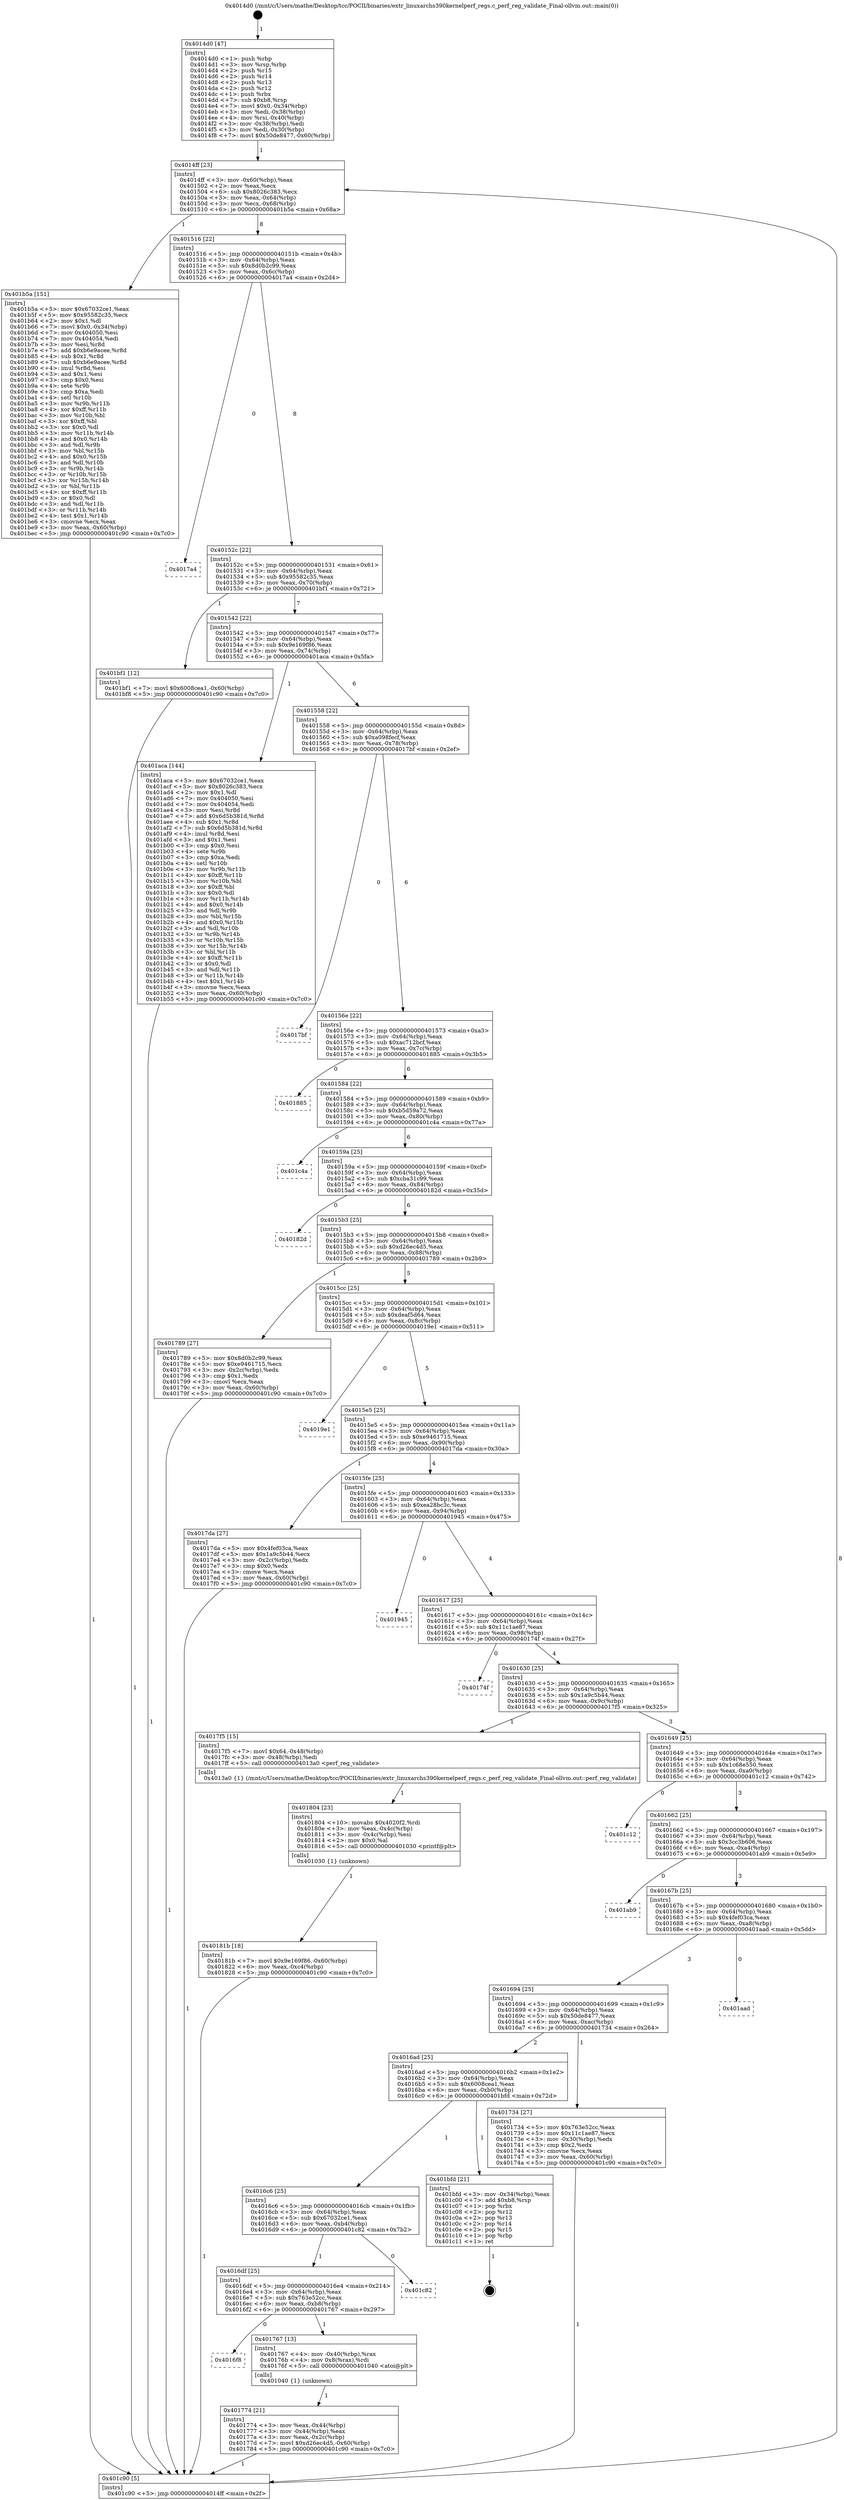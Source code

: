 digraph "0x4014d0" {
  label = "0x4014d0 (/mnt/c/Users/mathe/Desktop/tcc/POCII/binaries/extr_linuxarchs390kernelperf_regs.c_perf_reg_validate_Final-ollvm.out::main(0))"
  labelloc = "t"
  node[shape=record]

  Entry [label="",width=0.3,height=0.3,shape=circle,fillcolor=black,style=filled]
  "0x4014ff" [label="{
     0x4014ff [23]\l
     | [instrs]\l
     &nbsp;&nbsp;0x4014ff \<+3\>: mov -0x60(%rbp),%eax\l
     &nbsp;&nbsp;0x401502 \<+2\>: mov %eax,%ecx\l
     &nbsp;&nbsp;0x401504 \<+6\>: sub $0x8026c383,%ecx\l
     &nbsp;&nbsp;0x40150a \<+3\>: mov %eax,-0x64(%rbp)\l
     &nbsp;&nbsp;0x40150d \<+3\>: mov %ecx,-0x68(%rbp)\l
     &nbsp;&nbsp;0x401510 \<+6\>: je 0000000000401b5a \<main+0x68a\>\l
  }"]
  "0x401b5a" [label="{
     0x401b5a [151]\l
     | [instrs]\l
     &nbsp;&nbsp;0x401b5a \<+5\>: mov $0x67032ce1,%eax\l
     &nbsp;&nbsp;0x401b5f \<+5\>: mov $0x95582c35,%ecx\l
     &nbsp;&nbsp;0x401b64 \<+2\>: mov $0x1,%dl\l
     &nbsp;&nbsp;0x401b66 \<+7\>: movl $0x0,-0x34(%rbp)\l
     &nbsp;&nbsp;0x401b6d \<+7\>: mov 0x404050,%esi\l
     &nbsp;&nbsp;0x401b74 \<+7\>: mov 0x404054,%edi\l
     &nbsp;&nbsp;0x401b7b \<+3\>: mov %esi,%r8d\l
     &nbsp;&nbsp;0x401b7e \<+7\>: add $0xb6e9acee,%r8d\l
     &nbsp;&nbsp;0x401b85 \<+4\>: sub $0x1,%r8d\l
     &nbsp;&nbsp;0x401b89 \<+7\>: sub $0xb6e9acee,%r8d\l
     &nbsp;&nbsp;0x401b90 \<+4\>: imul %r8d,%esi\l
     &nbsp;&nbsp;0x401b94 \<+3\>: and $0x1,%esi\l
     &nbsp;&nbsp;0x401b97 \<+3\>: cmp $0x0,%esi\l
     &nbsp;&nbsp;0x401b9a \<+4\>: sete %r9b\l
     &nbsp;&nbsp;0x401b9e \<+3\>: cmp $0xa,%edi\l
     &nbsp;&nbsp;0x401ba1 \<+4\>: setl %r10b\l
     &nbsp;&nbsp;0x401ba5 \<+3\>: mov %r9b,%r11b\l
     &nbsp;&nbsp;0x401ba8 \<+4\>: xor $0xff,%r11b\l
     &nbsp;&nbsp;0x401bac \<+3\>: mov %r10b,%bl\l
     &nbsp;&nbsp;0x401baf \<+3\>: xor $0xff,%bl\l
     &nbsp;&nbsp;0x401bb2 \<+3\>: xor $0x0,%dl\l
     &nbsp;&nbsp;0x401bb5 \<+3\>: mov %r11b,%r14b\l
     &nbsp;&nbsp;0x401bb8 \<+4\>: and $0x0,%r14b\l
     &nbsp;&nbsp;0x401bbc \<+3\>: and %dl,%r9b\l
     &nbsp;&nbsp;0x401bbf \<+3\>: mov %bl,%r15b\l
     &nbsp;&nbsp;0x401bc2 \<+4\>: and $0x0,%r15b\l
     &nbsp;&nbsp;0x401bc6 \<+3\>: and %dl,%r10b\l
     &nbsp;&nbsp;0x401bc9 \<+3\>: or %r9b,%r14b\l
     &nbsp;&nbsp;0x401bcc \<+3\>: or %r10b,%r15b\l
     &nbsp;&nbsp;0x401bcf \<+3\>: xor %r15b,%r14b\l
     &nbsp;&nbsp;0x401bd2 \<+3\>: or %bl,%r11b\l
     &nbsp;&nbsp;0x401bd5 \<+4\>: xor $0xff,%r11b\l
     &nbsp;&nbsp;0x401bd9 \<+3\>: or $0x0,%dl\l
     &nbsp;&nbsp;0x401bdc \<+3\>: and %dl,%r11b\l
     &nbsp;&nbsp;0x401bdf \<+3\>: or %r11b,%r14b\l
     &nbsp;&nbsp;0x401be2 \<+4\>: test $0x1,%r14b\l
     &nbsp;&nbsp;0x401be6 \<+3\>: cmovne %ecx,%eax\l
     &nbsp;&nbsp;0x401be9 \<+3\>: mov %eax,-0x60(%rbp)\l
     &nbsp;&nbsp;0x401bec \<+5\>: jmp 0000000000401c90 \<main+0x7c0\>\l
  }"]
  "0x401516" [label="{
     0x401516 [22]\l
     | [instrs]\l
     &nbsp;&nbsp;0x401516 \<+5\>: jmp 000000000040151b \<main+0x4b\>\l
     &nbsp;&nbsp;0x40151b \<+3\>: mov -0x64(%rbp),%eax\l
     &nbsp;&nbsp;0x40151e \<+5\>: sub $0x8d0b2c99,%eax\l
     &nbsp;&nbsp;0x401523 \<+3\>: mov %eax,-0x6c(%rbp)\l
     &nbsp;&nbsp;0x401526 \<+6\>: je 00000000004017a4 \<main+0x2d4\>\l
  }"]
  Exit [label="",width=0.3,height=0.3,shape=circle,fillcolor=black,style=filled,peripheries=2]
  "0x4017a4" [label="{
     0x4017a4\l
  }", style=dashed]
  "0x40152c" [label="{
     0x40152c [22]\l
     | [instrs]\l
     &nbsp;&nbsp;0x40152c \<+5\>: jmp 0000000000401531 \<main+0x61\>\l
     &nbsp;&nbsp;0x401531 \<+3\>: mov -0x64(%rbp),%eax\l
     &nbsp;&nbsp;0x401534 \<+5\>: sub $0x95582c35,%eax\l
     &nbsp;&nbsp;0x401539 \<+3\>: mov %eax,-0x70(%rbp)\l
     &nbsp;&nbsp;0x40153c \<+6\>: je 0000000000401bf1 \<main+0x721\>\l
  }"]
  "0x40181b" [label="{
     0x40181b [18]\l
     | [instrs]\l
     &nbsp;&nbsp;0x40181b \<+7\>: movl $0x9e169f86,-0x60(%rbp)\l
     &nbsp;&nbsp;0x401822 \<+6\>: mov %eax,-0xc4(%rbp)\l
     &nbsp;&nbsp;0x401828 \<+5\>: jmp 0000000000401c90 \<main+0x7c0\>\l
  }"]
  "0x401bf1" [label="{
     0x401bf1 [12]\l
     | [instrs]\l
     &nbsp;&nbsp;0x401bf1 \<+7\>: movl $0x6008cea1,-0x60(%rbp)\l
     &nbsp;&nbsp;0x401bf8 \<+5\>: jmp 0000000000401c90 \<main+0x7c0\>\l
  }"]
  "0x401542" [label="{
     0x401542 [22]\l
     | [instrs]\l
     &nbsp;&nbsp;0x401542 \<+5\>: jmp 0000000000401547 \<main+0x77\>\l
     &nbsp;&nbsp;0x401547 \<+3\>: mov -0x64(%rbp),%eax\l
     &nbsp;&nbsp;0x40154a \<+5\>: sub $0x9e169f86,%eax\l
     &nbsp;&nbsp;0x40154f \<+3\>: mov %eax,-0x74(%rbp)\l
     &nbsp;&nbsp;0x401552 \<+6\>: je 0000000000401aca \<main+0x5fa\>\l
  }"]
  "0x401804" [label="{
     0x401804 [23]\l
     | [instrs]\l
     &nbsp;&nbsp;0x401804 \<+10\>: movabs $0x4020f2,%rdi\l
     &nbsp;&nbsp;0x40180e \<+3\>: mov %eax,-0x4c(%rbp)\l
     &nbsp;&nbsp;0x401811 \<+3\>: mov -0x4c(%rbp),%esi\l
     &nbsp;&nbsp;0x401814 \<+2\>: mov $0x0,%al\l
     &nbsp;&nbsp;0x401816 \<+5\>: call 0000000000401030 \<printf@plt\>\l
     | [calls]\l
     &nbsp;&nbsp;0x401030 \{1\} (unknown)\l
  }"]
  "0x401aca" [label="{
     0x401aca [144]\l
     | [instrs]\l
     &nbsp;&nbsp;0x401aca \<+5\>: mov $0x67032ce1,%eax\l
     &nbsp;&nbsp;0x401acf \<+5\>: mov $0x8026c383,%ecx\l
     &nbsp;&nbsp;0x401ad4 \<+2\>: mov $0x1,%dl\l
     &nbsp;&nbsp;0x401ad6 \<+7\>: mov 0x404050,%esi\l
     &nbsp;&nbsp;0x401add \<+7\>: mov 0x404054,%edi\l
     &nbsp;&nbsp;0x401ae4 \<+3\>: mov %esi,%r8d\l
     &nbsp;&nbsp;0x401ae7 \<+7\>: add $0x6d5b381d,%r8d\l
     &nbsp;&nbsp;0x401aee \<+4\>: sub $0x1,%r8d\l
     &nbsp;&nbsp;0x401af2 \<+7\>: sub $0x6d5b381d,%r8d\l
     &nbsp;&nbsp;0x401af9 \<+4\>: imul %r8d,%esi\l
     &nbsp;&nbsp;0x401afd \<+3\>: and $0x1,%esi\l
     &nbsp;&nbsp;0x401b00 \<+3\>: cmp $0x0,%esi\l
     &nbsp;&nbsp;0x401b03 \<+4\>: sete %r9b\l
     &nbsp;&nbsp;0x401b07 \<+3\>: cmp $0xa,%edi\l
     &nbsp;&nbsp;0x401b0a \<+4\>: setl %r10b\l
     &nbsp;&nbsp;0x401b0e \<+3\>: mov %r9b,%r11b\l
     &nbsp;&nbsp;0x401b11 \<+4\>: xor $0xff,%r11b\l
     &nbsp;&nbsp;0x401b15 \<+3\>: mov %r10b,%bl\l
     &nbsp;&nbsp;0x401b18 \<+3\>: xor $0xff,%bl\l
     &nbsp;&nbsp;0x401b1b \<+3\>: xor $0x0,%dl\l
     &nbsp;&nbsp;0x401b1e \<+3\>: mov %r11b,%r14b\l
     &nbsp;&nbsp;0x401b21 \<+4\>: and $0x0,%r14b\l
     &nbsp;&nbsp;0x401b25 \<+3\>: and %dl,%r9b\l
     &nbsp;&nbsp;0x401b28 \<+3\>: mov %bl,%r15b\l
     &nbsp;&nbsp;0x401b2b \<+4\>: and $0x0,%r15b\l
     &nbsp;&nbsp;0x401b2f \<+3\>: and %dl,%r10b\l
     &nbsp;&nbsp;0x401b32 \<+3\>: or %r9b,%r14b\l
     &nbsp;&nbsp;0x401b35 \<+3\>: or %r10b,%r15b\l
     &nbsp;&nbsp;0x401b38 \<+3\>: xor %r15b,%r14b\l
     &nbsp;&nbsp;0x401b3b \<+3\>: or %bl,%r11b\l
     &nbsp;&nbsp;0x401b3e \<+4\>: xor $0xff,%r11b\l
     &nbsp;&nbsp;0x401b42 \<+3\>: or $0x0,%dl\l
     &nbsp;&nbsp;0x401b45 \<+3\>: and %dl,%r11b\l
     &nbsp;&nbsp;0x401b48 \<+3\>: or %r11b,%r14b\l
     &nbsp;&nbsp;0x401b4b \<+4\>: test $0x1,%r14b\l
     &nbsp;&nbsp;0x401b4f \<+3\>: cmovne %ecx,%eax\l
     &nbsp;&nbsp;0x401b52 \<+3\>: mov %eax,-0x60(%rbp)\l
     &nbsp;&nbsp;0x401b55 \<+5\>: jmp 0000000000401c90 \<main+0x7c0\>\l
  }"]
  "0x401558" [label="{
     0x401558 [22]\l
     | [instrs]\l
     &nbsp;&nbsp;0x401558 \<+5\>: jmp 000000000040155d \<main+0x8d\>\l
     &nbsp;&nbsp;0x40155d \<+3\>: mov -0x64(%rbp),%eax\l
     &nbsp;&nbsp;0x401560 \<+5\>: sub $0xa098fecf,%eax\l
     &nbsp;&nbsp;0x401565 \<+3\>: mov %eax,-0x78(%rbp)\l
     &nbsp;&nbsp;0x401568 \<+6\>: je 00000000004017bf \<main+0x2ef\>\l
  }"]
  "0x401774" [label="{
     0x401774 [21]\l
     | [instrs]\l
     &nbsp;&nbsp;0x401774 \<+3\>: mov %eax,-0x44(%rbp)\l
     &nbsp;&nbsp;0x401777 \<+3\>: mov -0x44(%rbp),%eax\l
     &nbsp;&nbsp;0x40177a \<+3\>: mov %eax,-0x2c(%rbp)\l
     &nbsp;&nbsp;0x40177d \<+7\>: movl $0xd26ec4d5,-0x60(%rbp)\l
     &nbsp;&nbsp;0x401784 \<+5\>: jmp 0000000000401c90 \<main+0x7c0\>\l
  }"]
  "0x4017bf" [label="{
     0x4017bf\l
  }", style=dashed]
  "0x40156e" [label="{
     0x40156e [22]\l
     | [instrs]\l
     &nbsp;&nbsp;0x40156e \<+5\>: jmp 0000000000401573 \<main+0xa3\>\l
     &nbsp;&nbsp;0x401573 \<+3\>: mov -0x64(%rbp),%eax\l
     &nbsp;&nbsp;0x401576 \<+5\>: sub $0xac712bcf,%eax\l
     &nbsp;&nbsp;0x40157b \<+3\>: mov %eax,-0x7c(%rbp)\l
     &nbsp;&nbsp;0x40157e \<+6\>: je 0000000000401885 \<main+0x3b5\>\l
  }"]
  "0x4016f8" [label="{
     0x4016f8\l
  }", style=dashed]
  "0x401885" [label="{
     0x401885\l
  }", style=dashed]
  "0x401584" [label="{
     0x401584 [22]\l
     | [instrs]\l
     &nbsp;&nbsp;0x401584 \<+5\>: jmp 0000000000401589 \<main+0xb9\>\l
     &nbsp;&nbsp;0x401589 \<+3\>: mov -0x64(%rbp),%eax\l
     &nbsp;&nbsp;0x40158c \<+5\>: sub $0xb5d59a72,%eax\l
     &nbsp;&nbsp;0x401591 \<+3\>: mov %eax,-0x80(%rbp)\l
     &nbsp;&nbsp;0x401594 \<+6\>: je 0000000000401c4a \<main+0x77a\>\l
  }"]
  "0x401767" [label="{
     0x401767 [13]\l
     | [instrs]\l
     &nbsp;&nbsp;0x401767 \<+4\>: mov -0x40(%rbp),%rax\l
     &nbsp;&nbsp;0x40176b \<+4\>: mov 0x8(%rax),%rdi\l
     &nbsp;&nbsp;0x40176f \<+5\>: call 0000000000401040 \<atoi@plt\>\l
     | [calls]\l
     &nbsp;&nbsp;0x401040 \{1\} (unknown)\l
  }"]
  "0x401c4a" [label="{
     0x401c4a\l
  }", style=dashed]
  "0x40159a" [label="{
     0x40159a [25]\l
     | [instrs]\l
     &nbsp;&nbsp;0x40159a \<+5\>: jmp 000000000040159f \<main+0xcf\>\l
     &nbsp;&nbsp;0x40159f \<+3\>: mov -0x64(%rbp),%eax\l
     &nbsp;&nbsp;0x4015a2 \<+5\>: sub $0xcba31c99,%eax\l
     &nbsp;&nbsp;0x4015a7 \<+6\>: mov %eax,-0x84(%rbp)\l
     &nbsp;&nbsp;0x4015ad \<+6\>: je 000000000040182d \<main+0x35d\>\l
  }"]
  "0x4016df" [label="{
     0x4016df [25]\l
     | [instrs]\l
     &nbsp;&nbsp;0x4016df \<+5\>: jmp 00000000004016e4 \<main+0x214\>\l
     &nbsp;&nbsp;0x4016e4 \<+3\>: mov -0x64(%rbp),%eax\l
     &nbsp;&nbsp;0x4016e7 \<+5\>: sub $0x763e52cc,%eax\l
     &nbsp;&nbsp;0x4016ec \<+6\>: mov %eax,-0xb8(%rbp)\l
     &nbsp;&nbsp;0x4016f2 \<+6\>: je 0000000000401767 \<main+0x297\>\l
  }"]
  "0x40182d" [label="{
     0x40182d\l
  }", style=dashed]
  "0x4015b3" [label="{
     0x4015b3 [25]\l
     | [instrs]\l
     &nbsp;&nbsp;0x4015b3 \<+5\>: jmp 00000000004015b8 \<main+0xe8\>\l
     &nbsp;&nbsp;0x4015b8 \<+3\>: mov -0x64(%rbp),%eax\l
     &nbsp;&nbsp;0x4015bb \<+5\>: sub $0xd26ec4d5,%eax\l
     &nbsp;&nbsp;0x4015c0 \<+6\>: mov %eax,-0x88(%rbp)\l
     &nbsp;&nbsp;0x4015c6 \<+6\>: je 0000000000401789 \<main+0x2b9\>\l
  }"]
  "0x401c82" [label="{
     0x401c82\l
  }", style=dashed]
  "0x401789" [label="{
     0x401789 [27]\l
     | [instrs]\l
     &nbsp;&nbsp;0x401789 \<+5\>: mov $0x8d0b2c99,%eax\l
     &nbsp;&nbsp;0x40178e \<+5\>: mov $0xe9461715,%ecx\l
     &nbsp;&nbsp;0x401793 \<+3\>: mov -0x2c(%rbp),%edx\l
     &nbsp;&nbsp;0x401796 \<+3\>: cmp $0x1,%edx\l
     &nbsp;&nbsp;0x401799 \<+3\>: cmovl %ecx,%eax\l
     &nbsp;&nbsp;0x40179c \<+3\>: mov %eax,-0x60(%rbp)\l
     &nbsp;&nbsp;0x40179f \<+5\>: jmp 0000000000401c90 \<main+0x7c0\>\l
  }"]
  "0x4015cc" [label="{
     0x4015cc [25]\l
     | [instrs]\l
     &nbsp;&nbsp;0x4015cc \<+5\>: jmp 00000000004015d1 \<main+0x101\>\l
     &nbsp;&nbsp;0x4015d1 \<+3\>: mov -0x64(%rbp),%eax\l
     &nbsp;&nbsp;0x4015d4 \<+5\>: sub $0xdeaf5d64,%eax\l
     &nbsp;&nbsp;0x4015d9 \<+6\>: mov %eax,-0x8c(%rbp)\l
     &nbsp;&nbsp;0x4015df \<+6\>: je 00000000004019e1 \<main+0x511\>\l
  }"]
  "0x4016c6" [label="{
     0x4016c6 [25]\l
     | [instrs]\l
     &nbsp;&nbsp;0x4016c6 \<+5\>: jmp 00000000004016cb \<main+0x1fb\>\l
     &nbsp;&nbsp;0x4016cb \<+3\>: mov -0x64(%rbp),%eax\l
     &nbsp;&nbsp;0x4016ce \<+5\>: sub $0x67032ce1,%eax\l
     &nbsp;&nbsp;0x4016d3 \<+6\>: mov %eax,-0xb4(%rbp)\l
     &nbsp;&nbsp;0x4016d9 \<+6\>: je 0000000000401c82 \<main+0x7b2\>\l
  }"]
  "0x4019e1" [label="{
     0x4019e1\l
  }", style=dashed]
  "0x4015e5" [label="{
     0x4015e5 [25]\l
     | [instrs]\l
     &nbsp;&nbsp;0x4015e5 \<+5\>: jmp 00000000004015ea \<main+0x11a\>\l
     &nbsp;&nbsp;0x4015ea \<+3\>: mov -0x64(%rbp),%eax\l
     &nbsp;&nbsp;0x4015ed \<+5\>: sub $0xe9461715,%eax\l
     &nbsp;&nbsp;0x4015f2 \<+6\>: mov %eax,-0x90(%rbp)\l
     &nbsp;&nbsp;0x4015f8 \<+6\>: je 00000000004017da \<main+0x30a\>\l
  }"]
  "0x401bfd" [label="{
     0x401bfd [21]\l
     | [instrs]\l
     &nbsp;&nbsp;0x401bfd \<+3\>: mov -0x34(%rbp),%eax\l
     &nbsp;&nbsp;0x401c00 \<+7\>: add $0xb8,%rsp\l
     &nbsp;&nbsp;0x401c07 \<+1\>: pop %rbx\l
     &nbsp;&nbsp;0x401c08 \<+2\>: pop %r12\l
     &nbsp;&nbsp;0x401c0a \<+2\>: pop %r13\l
     &nbsp;&nbsp;0x401c0c \<+2\>: pop %r14\l
     &nbsp;&nbsp;0x401c0e \<+2\>: pop %r15\l
     &nbsp;&nbsp;0x401c10 \<+1\>: pop %rbp\l
     &nbsp;&nbsp;0x401c11 \<+1\>: ret\l
  }"]
  "0x4017da" [label="{
     0x4017da [27]\l
     | [instrs]\l
     &nbsp;&nbsp;0x4017da \<+5\>: mov $0x4fef03ca,%eax\l
     &nbsp;&nbsp;0x4017df \<+5\>: mov $0x1a9c5b44,%ecx\l
     &nbsp;&nbsp;0x4017e4 \<+3\>: mov -0x2c(%rbp),%edx\l
     &nbsp;&nbsp;0x4017e7 \<+3\>: cmp $0x0,%edx\l
     &nbsp;&nbsp;0x4017ea \<+3\>: cmove %ecx,%eax\l
     &nbsp;&nbsp;0x4017ed \<+3\>: mov %eax,-0x60(%rbp)\l
     &nbsp;&nbsp;0x4017f0 \<+5\>: jmp 0000000000401c90 \<main+0x7c0\>\l
  }"]
  "0x4015fe" [label="{
     0x4015fe [25]\l
     | [instrs]\l
     &nbsp;&nbsp;0x4015fe \<+5\>: jmp 0000000000401603 \<main+0x133\>\l
     &nbsp;&nbsp;0x401603 \<+3\>: mov -0x64(%rbp),%eax\l
     &nbsp;&nbsp;0x401606 \<+5\>: sub $0xea28bc3c,%eax\l
     &nbsp;&nbsp;0x40160b \<+6\>: mov %eax,-0x94(%rbp)\l
     &nbsp;&nbsp;0x401611 \<+6\>: je 0000000000401945 \<main+0x475\>\l
  }"]
  "0x4014d0" [label="{
     0x4014d0 [47]\l
     | [instrs]\l
     &nbsp;&nbsp;0x4014d0 \<+1\>: push %rbp\l
     &nbsp;&nbsp;0x4014d1 \<+3\>: mov %rsp,%rbp\l
     &nbsp;&nbsp;0x4014d4 \<+2\>: push %r15\l
     &nbsp;&nbsp;0x4014d6 \<+2\>: push %r14\l
     &nbsp;&nbsp;0x4014d8 \<+2\>: push %r13\l
     &nbsp;&nbsp;0x4014da \<+2\>: push %r12\l
     &nbsp;&nbsp;0x4014dc \<+1\>: push %rbx\l
     &nbsp;&nbsp;0x4014dd \<+7\>: sub $0xb8,%rsp\l
     &nbsp;&nbsp;0x4014e4 \<+7\>: movl $0x0,-0x34(%rbp)\l
     &nbsp;&nbsp;0x4014eb \<+3\>: mov %edi,-0x38(%rbp)\l
     &nbsp;&nbsp;0x4014ee \<+4\>: mov %rsi,-0x40(%rbp)\l
     &nbsp;&nbsp;0x4014f2 \<+3\>: mov -0x38(%rbp),%edi\l
     &nbsp;&nbsp;0x4014f5 \<+3\>: mov %edi,-0x30(%rbp)\l
     &nbsp;&nbsp;0x4014f8 \<+7\>: movl $0x50de8477,-0x60(%rbp)\l
  }"]
  "0x401945" [label="{
     0x401945\l
  }", style=dashed]
  "0x401617" [label="{
     0x401617 [25]\l
     | [instrs]\l
     &nbsp;&nbsp;0x401617 \<+5\>: jmp 000000000040161c \<main+0x14c\>\l
     &nbsp;&nbsp;0x40161c \<+3\>: mov -0x64(%rbp),%eax\l
     &nbsp;&nbsp;0x40161f \<+5\>: sub $0x11c1ae87,%eax\l
     &nbsp;&nbsp;0x401624 \<+6\>: mov %eax,-0x98(%rbp)\l
     &nbsp;&nbsp;0x40162a \<+6\>: je 000000000040174f \<main+0x27f\>\l
  }"]
  "0x401c90" [label="{
     0x401c90 [5]\l
     | [instrs]\l
     &nbsp;&nbsp;0x401c90 \<+5\>: jmp 00000000004014ff \<main+0x2f\>\l
  }"]
  "0x40174f" [label="{
     0x40174f\l
  }", style=dashed]
  "0x401630" [label="{
     0x401630 [25]\l
     | [instrs]\l
     &nbsp;&nbsp;0x401630 \<+5\>: jmp 0000000000401635 \<main+0x165\>\l
     &nbsp;&nbsp;0x401635 \<+3\>: mov -0x64(%rbp),%eax\l
     &nbsp;&nbsp;0x401638 \<+5\>: sub $0x1a9c5b44,%eax\l
     &nbsp;&nbsp;0x40163d \<+6\>: mov %eax,-0x9c(%rbp)\l
     &nbsp;&nbsp;0x401643 \<+6\>: je 00000000004017f5 \<main+0x325\>\l
  }"]
  "0x4016ad" [label="{
     0x4016ad [25]\l
     | [instrs]\l
     &nbsp;&nbsp;0x4016ad \<+5\>: jmp 00000000004016b2 \<main+0x1e2\>\l
     &nbsp;&nbsp;0x4016b2 \<+3\>: mov -0x64(%rbp),%eax\l
     &nbsp;&nbsp;0x4016b5 \<+5\>: sub $0x6008cea1,%eax\l
     &nbsp;&nbsp;0x4016ba \<+6\>: mov %eax,-0xb0(%rbp)\l
     &nbsp;&nbsp;0x4016c0 \<+6\>: je 0000000000401bfd \<main+0x72d\>\l
  }"]
  "0x4017f5" [label="{
     0x4017f5 [15]\l
     | [instrs]\l
     &nbsp;&nbsp;0x4017f5 \<+7\>: movl $0x64,-0x48(%rbp)\l
     &nbsp;&nbsp;0x4017fc \<+3\>: mov -0x48(%rbp),%edi\l
     &nbsp;&nbsp;0x4017ff \<+5\>: call 00000000004013a0 \<perf_reg_validate\>\l
     | [calls]\l
     &nbsp;&nbsp;0x4013a0 \{1\} (/mnt/c/Users/mathe/Desktop/tcc/POCII/binaries/extr_linuxarchs390kernelperf_regs.c_perf_reg_validate_Final-ollvm.out::perf_reg_validate)\l
  }"]
  "0x401649" [label="{
     0x401649 [25]\l
     | [instrs]\l
     &nbsp;&nbsp;0x401649 \<+5\>: jmp 000000000040164e \<main+0x17e\>\l
     &nbsp;&nbsp;0x40164e \<+3\>: mov -0x64(%rbp),%eax\l
     &nbsp;&nbsp;0x401651 \<+5\>: sub $0x1c68e550,%eax\l
     &nbsp;&nbsp;0x401656 \<+6\>: mov %eax,-0xa0(%rbp)\l
     &nbsp;&nbsp;0x40165c \<+6\>: je 0000000000401c12 \<main+0x742\>\l
  }"]
  "0x401734" [label="{
     0x401734 [27]\l
     | [instrs]\l
     &nbsp;&nbsp;0x401734 \<+5\>: mov $0x763e52cc,%eax\l
     &nbsp;&nbsp;0x401739 \<+5\>: mov $0x11c1ae87,%ecx\l
     &nbsp;&nbsp;0x40173e \<+3\>: mov -0x30(%rbp),%edx\l
     &nbsp;&nbsp;0x401741 \<+3\>: cmp $0x2,%edx\l
     &nbsp;&nbsp;0x401744 \<+3\>: cmovne %ecx,%eax\l
     &nbsp;&nbsp;0x401747 \<+3\>: mov %eax,-0x60(%rbp)\l
     &nbsp;&nbsp;0x40174a \<+5\>: jmp 0000000000401c90 \<main+0x7c0\>\l
  }"]
  "0x401c12" [label="{
     0x401c12\l
  }", style=dashed]
  "0x401662" [label="{
     0x401662 [25]\l
     | [instrs]\l
     &nbsp;&nbsp;0x401662 \<+5\>: jmp 0000000000401667 \<main+0x197\>\l
     &nbsp;&nbsp;0x401667 \<+3\>: mov -0x64(%rbp),%eax\l
     &nbsp;&nbsp;0x40166a \<+5\>: sub $0x3cc3b606,%eax\l
     &nbsp;&nbsp;0x40166f \<+6\>: mov %eax,-0xa4(%rbp)\l
     &nbsp;&nbsp;0x401675 \<+6\>: je 0000000000401ab9 \<main+0x5e9\>\l
  }"]
  "0x401694" [label="{
     0x401694 [25]\l
     | [instrs]\l
     &nbsp;&nbsp;0x401694 \<+5\>: jmp 0000000000401699 \<main+0x1c9\>\l
     &nbsp;&nbsp;0x401699 \<+3\>: mov -0x64(%rbp),%eax\l
     &nbsp;&nbsp;0x40169c \<+5\>: sub $0x50de8477,%eax\l
     &nbsp;&nbsp;0x4016a1 \<+6\>: mov %eax,-0xac(%rbp)\l
     &nbsp;&nbsp;0x4016a7 \<+6\>: je 0000000000401734 \<main+0x264\>\l
  }"]
  "0x401ab9" [label="{
     0x401ab9\l
  }", style=dashed]
  "0x40167b" [label="{
     0x40167b [25]\l
     | [instrs]\l
     &nbsp;&nbsp;0x40167b \<+5\>: jmp 0000000000401680 \<main+0x1b0\>\l
     &nbsp;&nbsp;0x401680 \<+3\>: mov -0x64(%rbp),%eax\l
     &nbsp;&nbsp;0x401683 \<+5\>: sub $0x4fef03ca,%eax\l
     &nbsp;&nbsp;0x401688 \<+6\>: mov %eax,-0xa8(%rbp)\l
     &nbsp;&nbsp;0x40168e \<+6\>: je 0000000000401aad \<main+0x5dd\>\l
  }"]
  "0x401aad" [label="{
     0x401aad\l
  }", style=dashed]
  Entry -> "0x4014d0" [label=" 1"]
  "0x4014ff" -> "0x401b5a" [label=" 1"]
  "0x4014ff" -> "0x401516" [label=" 8"]
  "0x401bfd" -> Exit [label=" 1"]
  "0x401516" -> "0x4017a4" [label=" 0"]
  "0x401516" -> "0x40152c" [label=" 8"]
  "0x401bf1" -> "0x401c90" [label=" 1"]
  "0x40152c" -> "0x401bf1" [label=" 1"]
  "0x40152c" -> "0x401542" [label=" 7"]
  "0x401b5a" -> "0x401c90" [label=" 1"]
  "0x401542" -> "0x401aca" [label=" 1"]
  "0x401542" -> "0x401558" [label=" 6"]
  "0x401aca" -> "0x401c90" [label=" 1"]
  "0x401558" -> "0x4017bf" [label=" 0"]
  "0x401558" -> "0x40156e" [label=" 6"]
  "0x40181b" -> "0x401c90" [label=" 1"]
  "0x40156e" -> "0x401885" [label=" 0"]
  "0x40156e" -> "0x401584" [label=" 6"]
  "0x401804" -> "0x40181b" [label=" 1"]
  "0x401584" -> "0x401c4a" [label=" 0"]
  "0x401584" -> "0x40159a" [label=" 6"]
  "0x4017f5" -> "0x401804" [label=" 1"]
  "0x40159a" -> "0x40182d" [label=" 0"]
  "0x40159a" -> "0x4015b3" [label=" 6"]
  "0x401789" -> "0x401c90" [label=" 1"]
  "0x4015b3" -> "0x401789" [label=" 1"]
  "0x4015b3" -> "0x4015cc" [label=" 5"]
  "0x401774" -> "0x401c90" [label=" 1"]
  "0x4015cc" -> "0x4019e1" [label=" 0"]
  "0x4015cc" -> "0x4015e5" [label=" 5"]
  "0x4016df" -> "0x4016f8" [label=" 0"]
  "0x4015e5" -> "0x4017da" [label=" 1"]
  "0x4015e5" -> "0x4015fe" [label=" 4"]
  "0x4016df" -> "0x401767" [label=" 1"]
  "0x4015fe" -> "0x401945" [label=" 0"]
  "0x4015fe" -> "0x401617" [label=" 4"]
  "0x4016c6" -> "0x4016df" [label=" 1"]
  "0x401617" -> "0x40174f" [label=" 0"]
  "0x401617" -> "0x401630" [label=" 4"]
  "0x4016c6" -> "0x401c82" [label=" 0"]
  "0x401630" -> "0x4017f5" [label=" 1"]
  "0x401630" -> "0x401649" [label=" 3"]
  "0x401767" -> "0x401774" [label=" 1"]
  "0x401649" -> "0x401c12" [label=" 0"]
  "0x401649" -> "0x401662" [label=" 3"]
  "0x4016ad" -> "0x4016c6" [label=" 1"]
  "0x401662" -> "0x401ab9" [label=" 0"]
  "0x401662" -> "0x40167b" [label=" 3"]
  "0x4017da" -> "0x401c90" [label=" 1"]
  "0x40167b" -> "0x401aad" [label=" 0"]
  "0x40167b" -> "0x401694" [label=" 3"]
  "0x4016ad" -> "0x401bfd" [label=" 1"]
  "0x401694" -> "0x401734" [label=" 1"]
  "0x401694" -> "0x4016ad" [label=" 2"]
  "0x401734" -> "0x401c90" [label=" 1"]
  "0x4014d0" -> "0x4014ff" [label=" 1"]
  "0x401c90" -> "0x4014ff" [label=" 8"]
}
